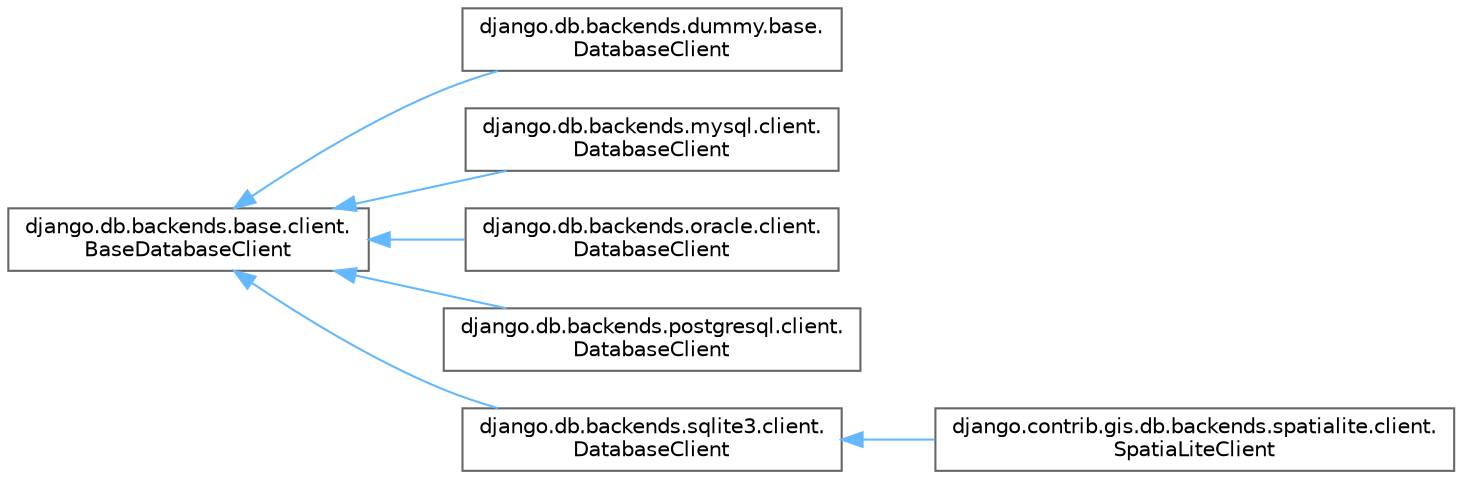 digraph "Graphical Class Hierarchy"
{
 // LATEX_PDF_SIZE
  bgcolor="transparent";
  edge [fontname=Helvetica,fontsize=10,labelfontname=Helvetica,labelfontsize=10];
  node [fontname=Helvetica,fontsize=10,shape=box,height=0.2,width=0.4];
  rankdir="LR";
  Node0 [id="Node000000",label="django.db.backends.base.client.\lBaseDatabaseClient",height=0.2,width=0.4,color="grey40", fillcolor="white", style="filled",URL="$classdjango_1_1db_1_1backends_1_1base_1_1client_1_1_base_database_client.html",tooltip=" "];
  Node0 -> Node1 [id="edge1393_Node000000_Node000001",dir="back",color="steelblue1",style="solid",tooltip=" "];
  Node1 [id="Node000001",label="django.db.backends.dummy.base.\lDatabaseClient",height=0.2,width=0.4,color="grey40", fillcolor="white", style="filled",URL="$classdjango_1_1db_1_1backends_1_1dummy_1_1base_1_1_database_client.html",tooltip=" "];
  Node0 -> Node2 [id="edge1394_Node000000_Node000002",dir="back",color="steelblue1",style="solid",tooltip=" "];
  Node2 [id="Node000002",label="django.db.backends.mysql.client.\lDatabaseClient",height=0.2,width=0.4,color="grey40", fillcolor="white", style="filled",URL="$classdjango_1_1db_1_1backends_1_1mysql_1_1client_1_1_database_client.html",tooltip=" "];
  Node0 -> Node3 [id="edge1395_Node000000_Node000003",dir="back",color="steelblue1",style="solid",tooltip=" "];
  Node3 [id="Node000003",label="django.db.backends.oracle.client.\lDatabaseClient",height=0.2,width=0.4,color="grey40", fillcolor="white", style="filled",URL="$classdjango_1_1db_1_1backends_1_1oracle_1_1client_1_1_database_client.html",tooltip=" "];
  Node0 -> Node4 [id="edge1396_Node000000_Node000004",dir="back",color="steelblue1",style="solid",tooltip=" "];
  Node4 [id="Node000004",label="django.db.backends.postgresql.client.\lDatabaseClient",height=0.2,width=0.4,color="grey40", fillcolor="white", style="filled",URL="$classdjango_1_1db_1_1backends_1_1postgresql_1_1client_1_1_database_client.html",tooltip=" "];
  Node0 -> Node5 [id="edge1397_Node000000_Node000005",dir="back",color="steelblue1",style="solid",tooltip=" "];
  Node5 [id="Node000005",label="django.db.backends.sqlite3.client.\lDatabaseClient",height=0.2,width=0.4,color="grey40", fillcolor="white", style="filled",URL="$classdjango_1_1db_1_1backends_1_1sqlite3_1_1client_1_1_database_client.html",tooltip=" "];
  Node5 -> Node6 [id="edge1398_Node000005_Node000006",dir="back",color="steelblue1",style="solid",tooltip=" "];
  Node6 [id="Node000006",label="django.contrib.gis.db.backends.spatialite.client.\lSpatiaLiteClient",height=0.2,width=0.4,color="grey40", fillcolor="white", style="filled",URL="$classdjango_1_1contrib_1_1gis_1_1db_1_1backends_1_1spatialite_1_1client_1_1_spatia_lite_client.html",tooltip=" "];
}
